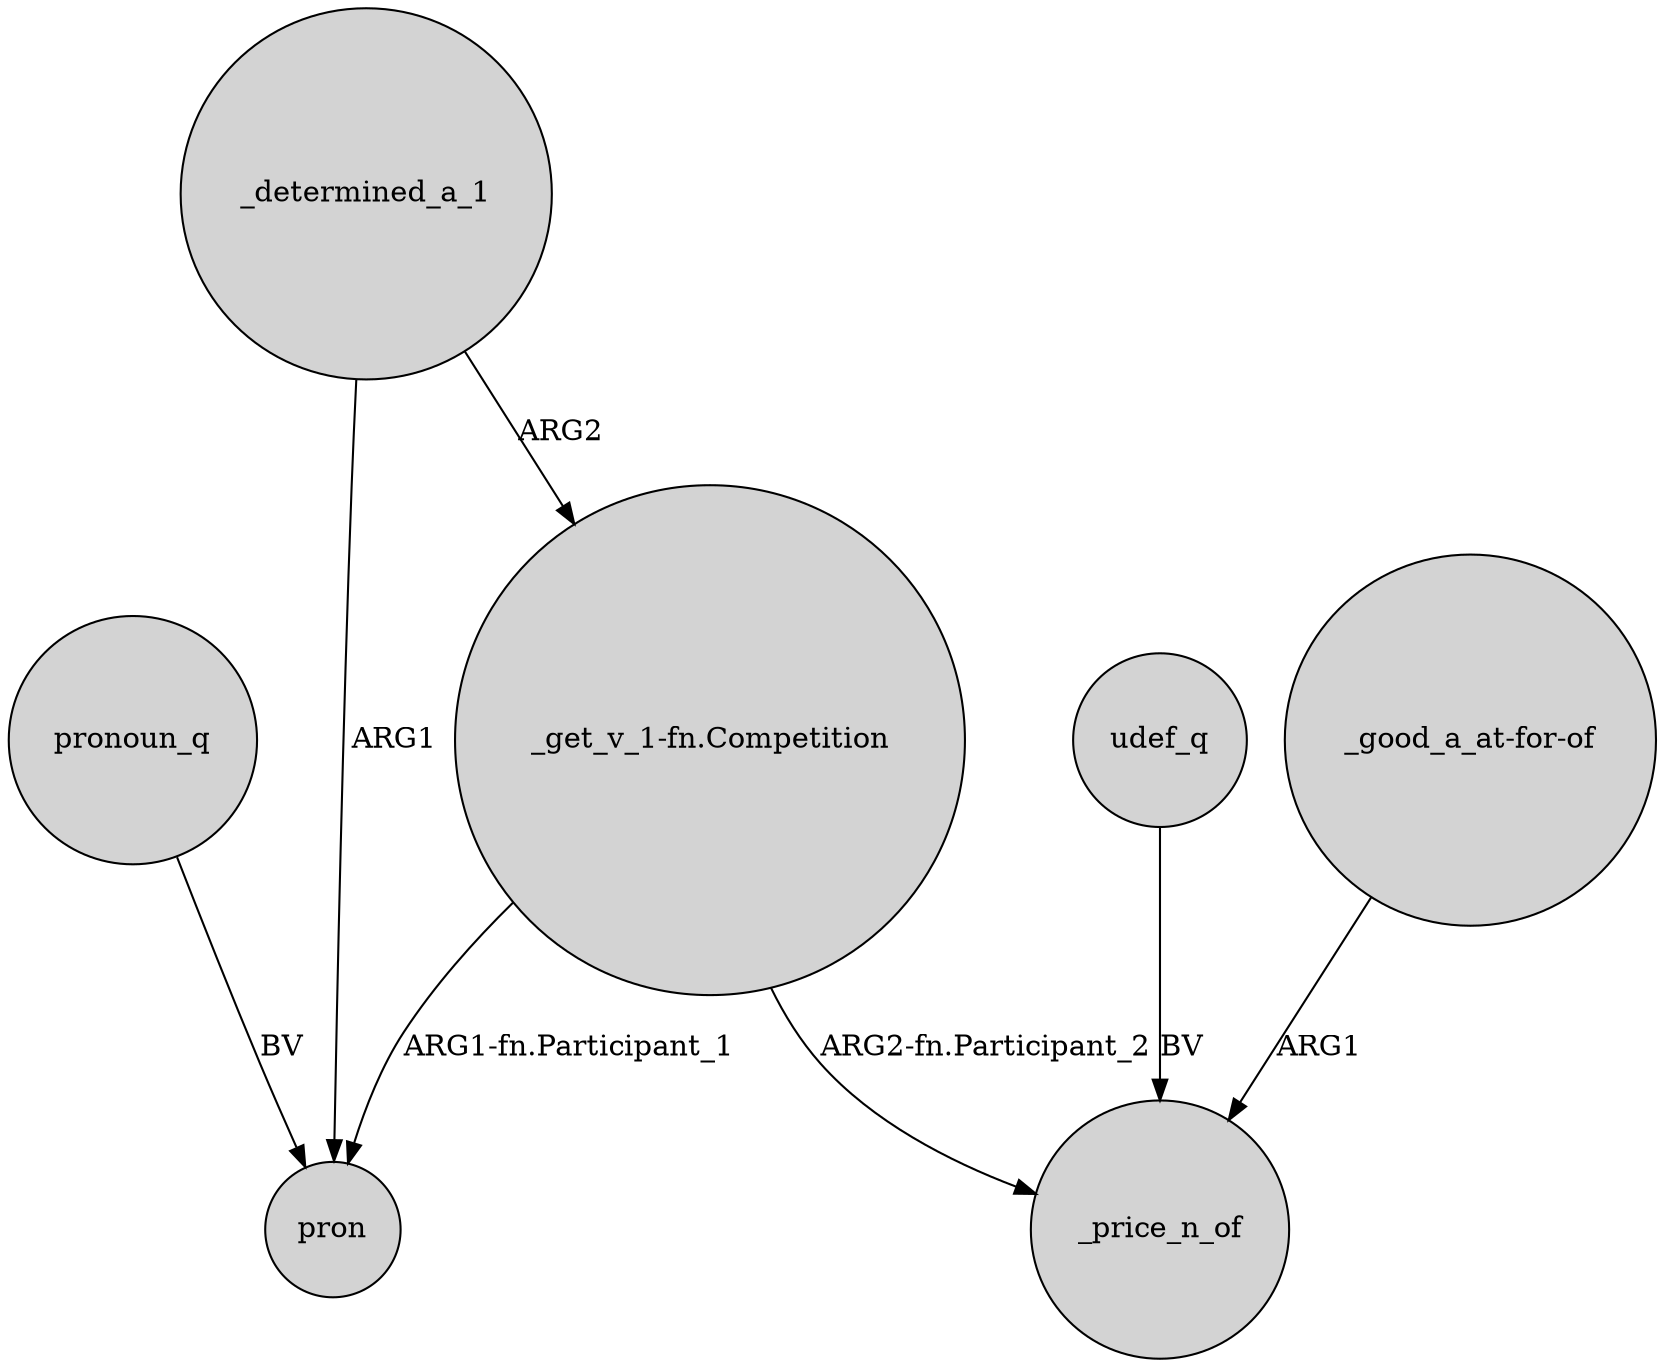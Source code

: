 digraph {
	node [shape=circle style=filled]
	"_get_v_1-fn.Competition" -> pron [label="ARG1-fn.Participant_1"]
	_determined_a_1 -> pron [label=ARG1]
	_determined_a_1 -> "_get_v_1-fn.Competition" [label=ARG2]
	udef_q -> _price_n_of [label=BV]
	pronoun_q -> pron [label=BV]
	"_get_v_1-fn.Competition" -> _price_n_of [label="ARG2-fn.Participant_2"]
	"_good_a_at-for-of" -> _price_n_of [label=ARG1]
}

